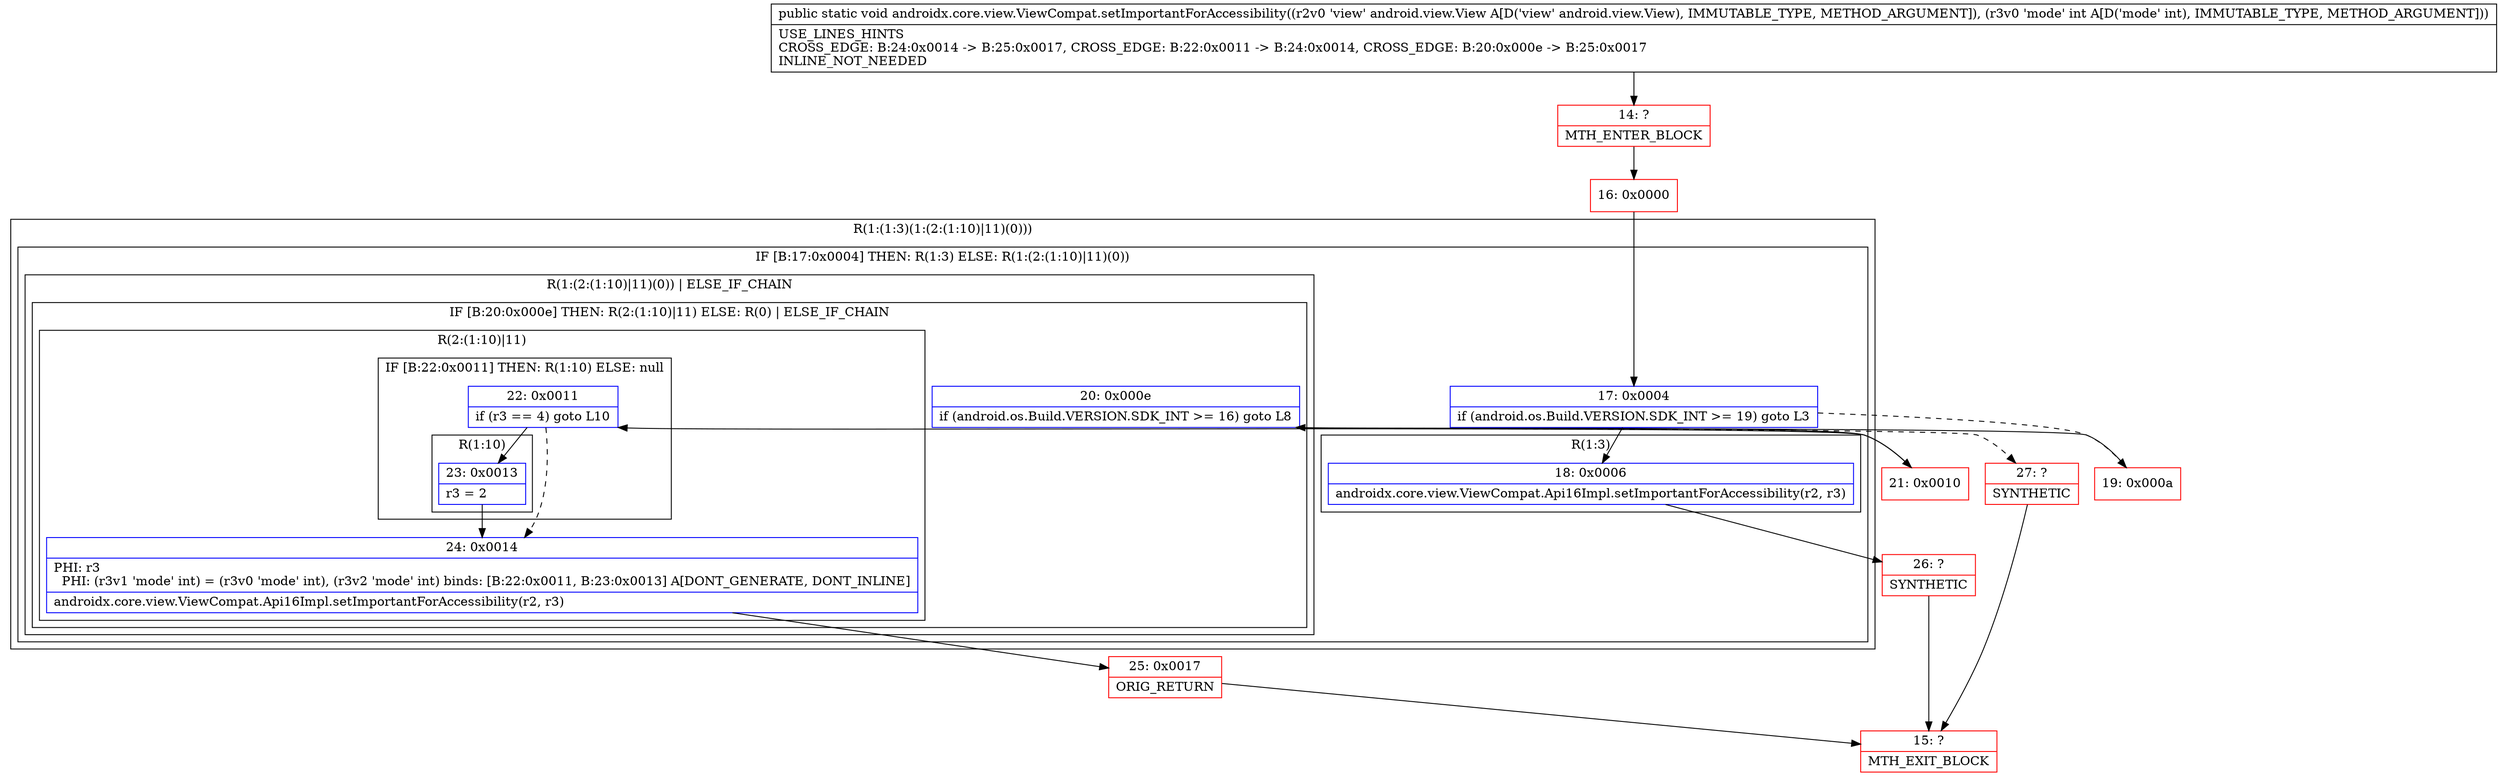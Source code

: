 digraph "CFG forandroidx.core.view.ViewCompat.setImportantForAccessibility(Landroid\/view\/View;I)V" {
subgraph cluster_Region_365854199 {
label = "R(1:(1:3)(1:(2:(1:10)|11)(0)))";
node [shape=record,color=blue];
subgraph cluster_IfRegion_1096983848 {
label = "IF [B:17:0x0004] THEN: R(1:3) ELSE: R(1:(2:(1:10)|11)(0))";
node [shape=record,color=blue];
Node_17 [shape=record,label="{17\:\ 0x0004|if (android.os.Build.VERSION.SDK_INT \>= 19) goto L3\l}"];
subgraph cluster_Region_1538291629 {
label = "R(1:3)";
node [shape=record,color=blue];
Node_18 [shape=record,label="{18\:\ 0x0006|androidx.core.view.ViewCompat.Api16Impl.setImportantForAccessibility(r2, r3)\l}"];
}
subgraph cluster_Region_1415832578 {
label = "R(1:(2:(1:10)|11)(0)) | ELSE_IF_CHAIN\l";
node [shape=record,color=blue];
subgraph cluster_IfRegion_849615548 {
label = "IF [B:20:0x000e] THEN: R(2:(1:10)|11) ELSE: R(0) | ELSE_IF_CHAIN\l";
node [shape=record,color=blue];
Node_20 [shape=record,label="{20\:\ 0x000e|if (android.os.Build.VERSION.SDK_INT \>= 16) goto L8\l}"];
subgraph cluster_Region_1723576869 {
label = "R(2:(1:10)|11)";
node [shape=record,color=blue];
subgraph cluster_IfRegion_1047440448 {
label = "IF [B:22:0x0011] THEN: R(1:10) ELSE: null";
node [shape=record,color=blue];
Node_22 [shape=record,label="{22\:\ 0x0011|if (r3 == 4) goto L10\l}"];
subgraph cluster_Region_1978010747 {
label = "R(1:10)";
node [shape=record,color=blue];
Node_23 [shape=record,label="{23\:\ 0x0013|r3 = 2\l}"];
}
}
Node_24 [shape=record,label="{24\:\ 0x0014|PHI: r3 \l  PHI: (r3v1 'mode' int) = (r3v0 'mode' int), (r3v2 'mode' int) binds: [B:22:0x0011, B:23:0x0013] A[DONT_GENERATE, DONT_INLINE]\l|androidx.core.view.ViewCompat.Api16Impl.setImportantForAccessibility(r2, r3)\l}"];
}
subgraph cluster_Region_1736804737 {
label = "R(0)";
node [shape=record,color=blue];
}
}
}
}
}
Node_14 [shape=record,color=red,label="{14\:\ ?|MTH_ENTER_BLOCK\l}"];
Node_16 [shape=record,color=red,label="{16\:\ 0x0000}"];
Node_26 [shape=record,color=red,label="{26\:\ ?|SYNTHETIC\l}"];
Node_15 [shape=record,color=red,label="{15\:\ ?|MTH_EXIT_BLOCK\l}"];
Node_19 [shape=record,color=red,label="{19\:\ 0x000a}"];
Node_21 [shape=record,color=red,label="{21\:\ 0x0010}"];
Node_25 [shape=record,color=red,label="{25\:\ 0x0017|ORIG_RETURN\l}"];
Node_27 [shape=record,color=red,label="{27\:\ ?|SYNTHETIC\l}"];
MethodNode[shape=record,label="{public static void androidx.core.view.ViewCompat.setImportantForAccessibility((r2v0 'view' android.view.View A[D('view' android.view.View), IMMUTABLE_TYPE, METHOD_ARGUMENT]), (r3v0 'mode' int A[D('mode' int), IMMUTABLE_TYPE, METHOD_ARGUMENT]))  | USE_LINES_HINTS\lCROSS_EDGE: B:24:0x0014 \-\> B:25:0x0017, CROSS_EDGE: B:22:0x0011 \-\> B:24:0x0014, CROSS_EDGE: B:20:0x000e \-\> B:25:0x0017\lINLINE_NOT_NEEDED\l}"];
MethodNode -> Node_14;Node_17 -> Node_18;
Node_17 -> Node_19[style=dashed];
Node_18 -> Node_26;
Node_20 -> Node_21;
Node_20 -> Node_27[style=dashed];
Node_22 -> Node_23;
Node_22 -> Node_24[style=dashed];
Node_23 -> Node_24;
Node_24 -> Node_25;
Node_14 -> Node_16;
Node_16 -> Node_17;
Node_26 -> Node_15;
Node_19 -> Node_20;
Node_21 -> Node_22;
Node_25 -> Node_15;
Node_27 -> Node_15;
}

